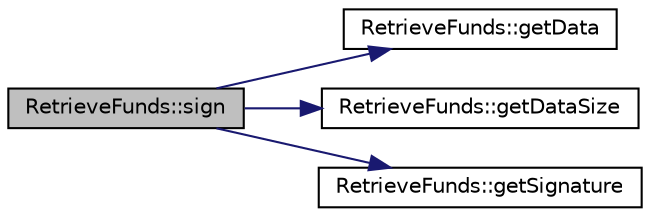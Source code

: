 digraph "RetrieveFunds::sign"
{
  edge [fontname="Helvetica",fontsize="10",labelfontname="Helvetica",labelfontsize="10"];
  node [fontname="Helvetica",fontsize="10",shape=record];
  rankdir="LR";
  Node12 [label="RetrieveFunds::sign",height=0.2,width=0.4,color="black", fillcolor="grey75", style="filled", fontcolor="black"];
  Node12 -> Node13 [color="midnightblue",fontsize="10",style="solid",fontname="Helvetica"];
  Node13 [label="RetrieveFunds::getData",height=0.2,width=0.4,color="black", fillcolor="white", style="filled",URL="$class_retrieve_funds.html#ab2cc61ab9bf10cccdadd5d5929afdd81",tooltip="Get pointer to command data structure. "];
  Node12 -> Node14 [color="midnightblue",fontsize="10",style="solid",fontname="Helvetica"];
  Node14 [label="RetrieveFunds::getDataSize",height=0.2,width=0.4,color="black", fillcolor="white", style="filled",URL="$class_retrieve_funds.html#a4934bb743a5efd2ad916970913994106",tooltip="Get data struct size. Without signature. "];
  Node12 -> Node15 [color="midnightblue",fontsize="10",style="solid",fontname="Helvetica"];
  Node15 [label="RetrieveFunds::getSignature",height=0.2,width=0.4,color="black", fillcolor="white", style="filled",URL="$class_retrieve_funds.html#a5b2b7e3447d5a4f5c2cf7b9ae2e3441f",tooltip="Get pointer to signature data. "];
}
